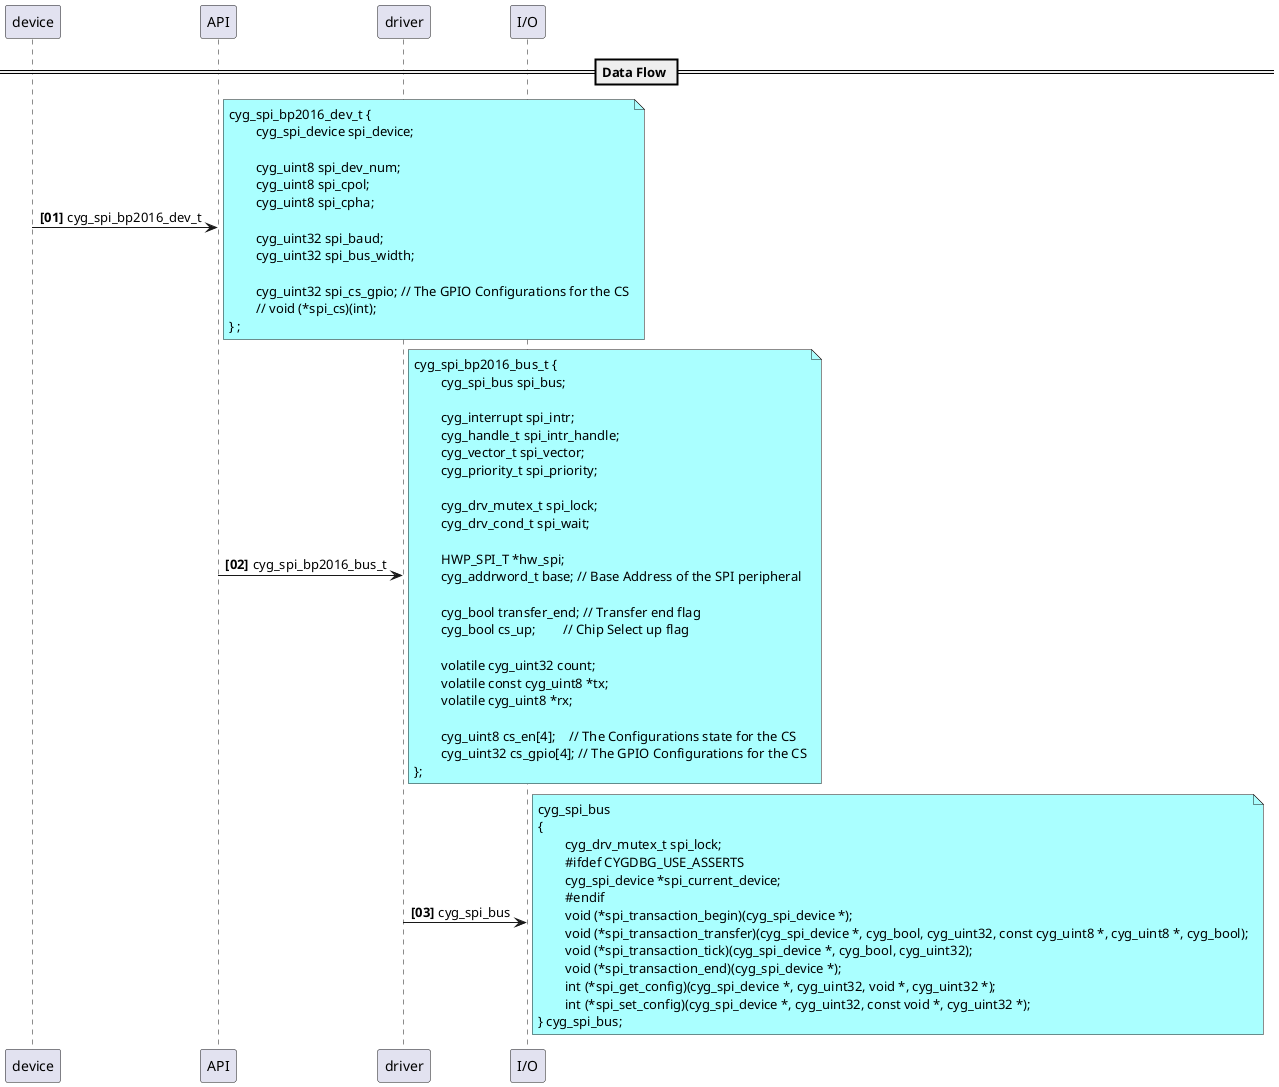 @startuml
== Data Flow ==

autonumber "<b>[00]"
device -> API :  cyg_spi_bp2016_dev_t
note right #AAFFFF
	cyg_spi_bp2016_dev_t {
		cyg_spi_device spi_device;

		cyg_uint8 spi_dev_num;
		cyg_uint8 spi_cpol;
		cyg_uint8 spi_cpha;

		cyg_uint32 spi_baud;
		cyg_uint32 spi_bus_width;

		cyg_uint32 spi_cs_gpio; // The GPIO Configurations for the CS
		// void (*spi_cs)(int);
	} ;
end note

API -> "driver" :  cyg_spi_bp2016_bus_t
note right #AAFFFF
	cyg_spi_bp2016_bus_t {
		cyg_spi_bus spi_bus;

		cyg_interrupt spi_intr;
		cyg_handle_t spi_intr_handle;
		cyg_vector_t spi_vector;
		cyg_priority_t spi_priority;

		cyg_drv_mutex_t spi_lock;
		cyg_drv_cond_t spi_wait;

		HWP_SPI_T *hw_spi;
		cyg_addrword_t base; // Base Address of the SPI peripheral

		cyg_bool transfer_end; // Transfer end flag
		cyg_bool cs_up;        // Chip Select up flag

		volatile cyg_uint32 count;
		volatile const cyg_uint8 *tx;
		volatile cyg_uint8 *rx;

		cyg_uint8 cs_en[4];    // The Configurations state for the CS
		cyg_uint32 cs_gpio[4]; // The GPIO Configurations for the CS
	};
end note

"driver" -> "I/O" :  cyg_spi_bus
note right #AAFFFF
	cyg_spi_bus
	{
		cyg_drv_mutex_t spi_lock;
		#ifdef CYGDBG_USE_ASSERTS
		cyg_spi_device *spi_current_device;
		#endif
		void (*spi_transaction_begin)(cyg_spi_device *);
		void (*spi_transaction_transfer)(cyg_spi_device *, cyg_bool, cyg_uint32, const cyg_uint8 *, cyg_uint8 *, cyg_bool);
		void (*spi_transaction_tick)(cyg_spi_device *, cyg_bool, cyg_uint32);
		void (*spi_transaction_end)(cyg_spi_device *);
		int (*spi_get_config)(cyg_spi_device *, cyg_uint32, void *, cyg_uint32 *);
		int (*spi_set_config)(cyg_spi_device *, cyg_uint32, const void *, cyg_uint32 *);
	} cyg_spi_bus;
end note
@enduml